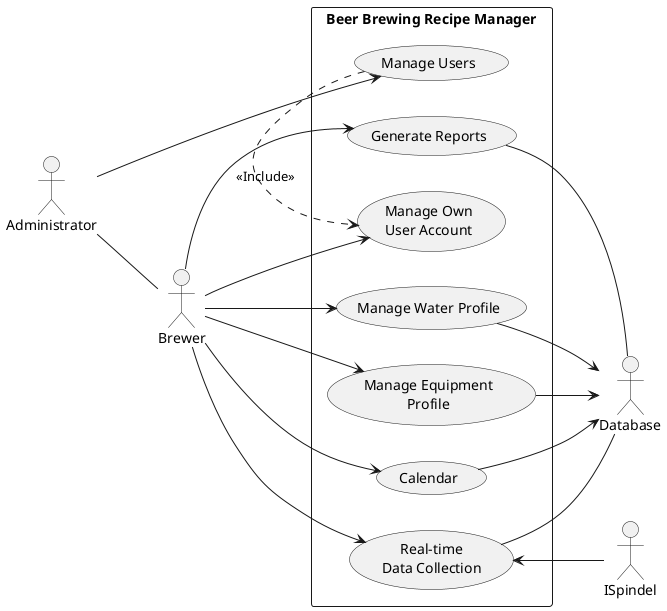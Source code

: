 @startuml

left to right direction

actor Administrator as Admin
actor Brewer as Brew
actor Database as DB
actor ISpindel as Spindel

Admin -- Brew

rectangle "Beer Brewing Recipe Manager" {
    Admin --> (Manage Users)
    Brew --> (Manage Water Profile)
    Brew --> (Manage Equipment\nProfile)
    Brew --> (Calendar)
    Brew --> (Real-time\nData Collection)
    Brew --> (Generate Reports)
    Brew --> (Manage Own\nUser Account)

    (Manage Users) .> (Manage Own\nUser Account) : <<Include>>
    (Real-time\nData Collection) <-- Spindel
    (Real-time\nData Collection) -- DB
    (Manage Water Profile) --> DB
    (Manage Equipment\nProfile) --> DB
    (Calendar) --> DB
    (Generate Reports) -- DB
}

@enduml